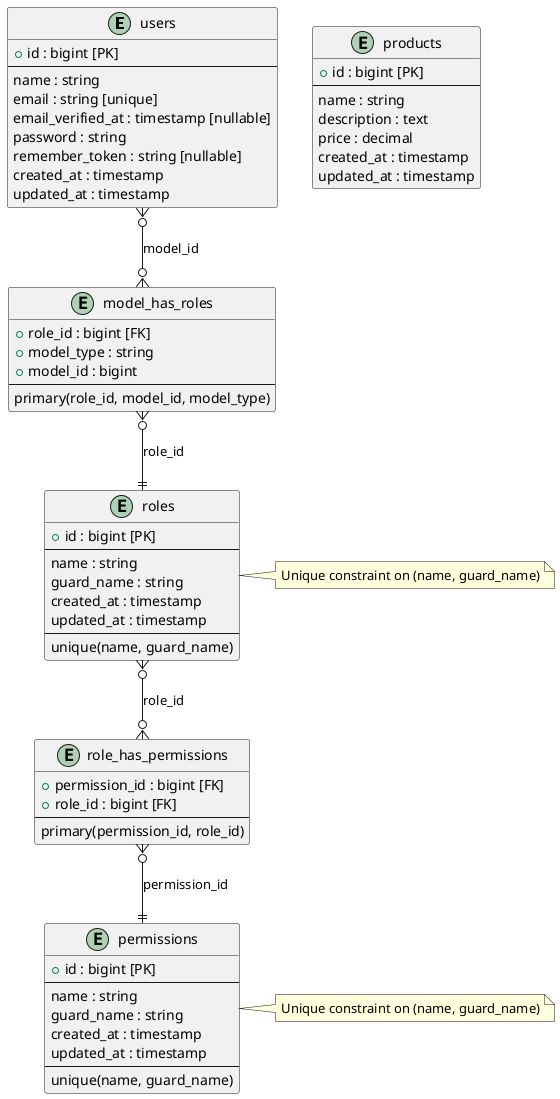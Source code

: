 @startuml
' Define entities (tables)
entity users {
    + id : bigint [PK]
    --
    name : string
    email : string [unique]
    email_verified_at : timestamp [nullable]
    password : string
    remember_token : string [nullable]
    created_at : timestamp
    updated_at : timestamp
}

entity products {
    + id : bigint [PK]
    --
    name : string
    description : text
    price : decimal
    created_at : timestamp
    updated_at : timestamp
}

entity permissions {
    + id : bigint [PK]
    --
    name : string
    guard_name : string
    created_at : timestamp
    updated_at : timestamp
    --
    unique(name, guard_name)
}

entity roles {
    + id : bigint [PK]
    --
    name : string
    guard_name : string
    created_at : timestamp
    updated_at : timestamp
    --
    unique(name, guard_name)
}

entity role_has_permissions {
    + permission_id : bigint [FK]
    + role_id : bigint [FK]
    --
    primary(permission_id, role_id)
}

entity model_has_roles {
    + role_id : bigint [FK]
    + model_type : string
    + model_id : bigint
    --
    primary(role_id, model_id, model_type)
}

' Define relationships
users }o--o{ model_has_roles : "model_id"
model_has_roles }o--|| roles : "role_id"
roles }o--o{ role_has_permissions : "role_id"
role_has_permissions }o--|| permissions : "permission_id"

' Optional: Add notes or comments
note right of permissions
    Unique constraint on (name, guard_name)
end note

note right of roles
    Unique constraint on (name, guard_name)
end note

@enduml 